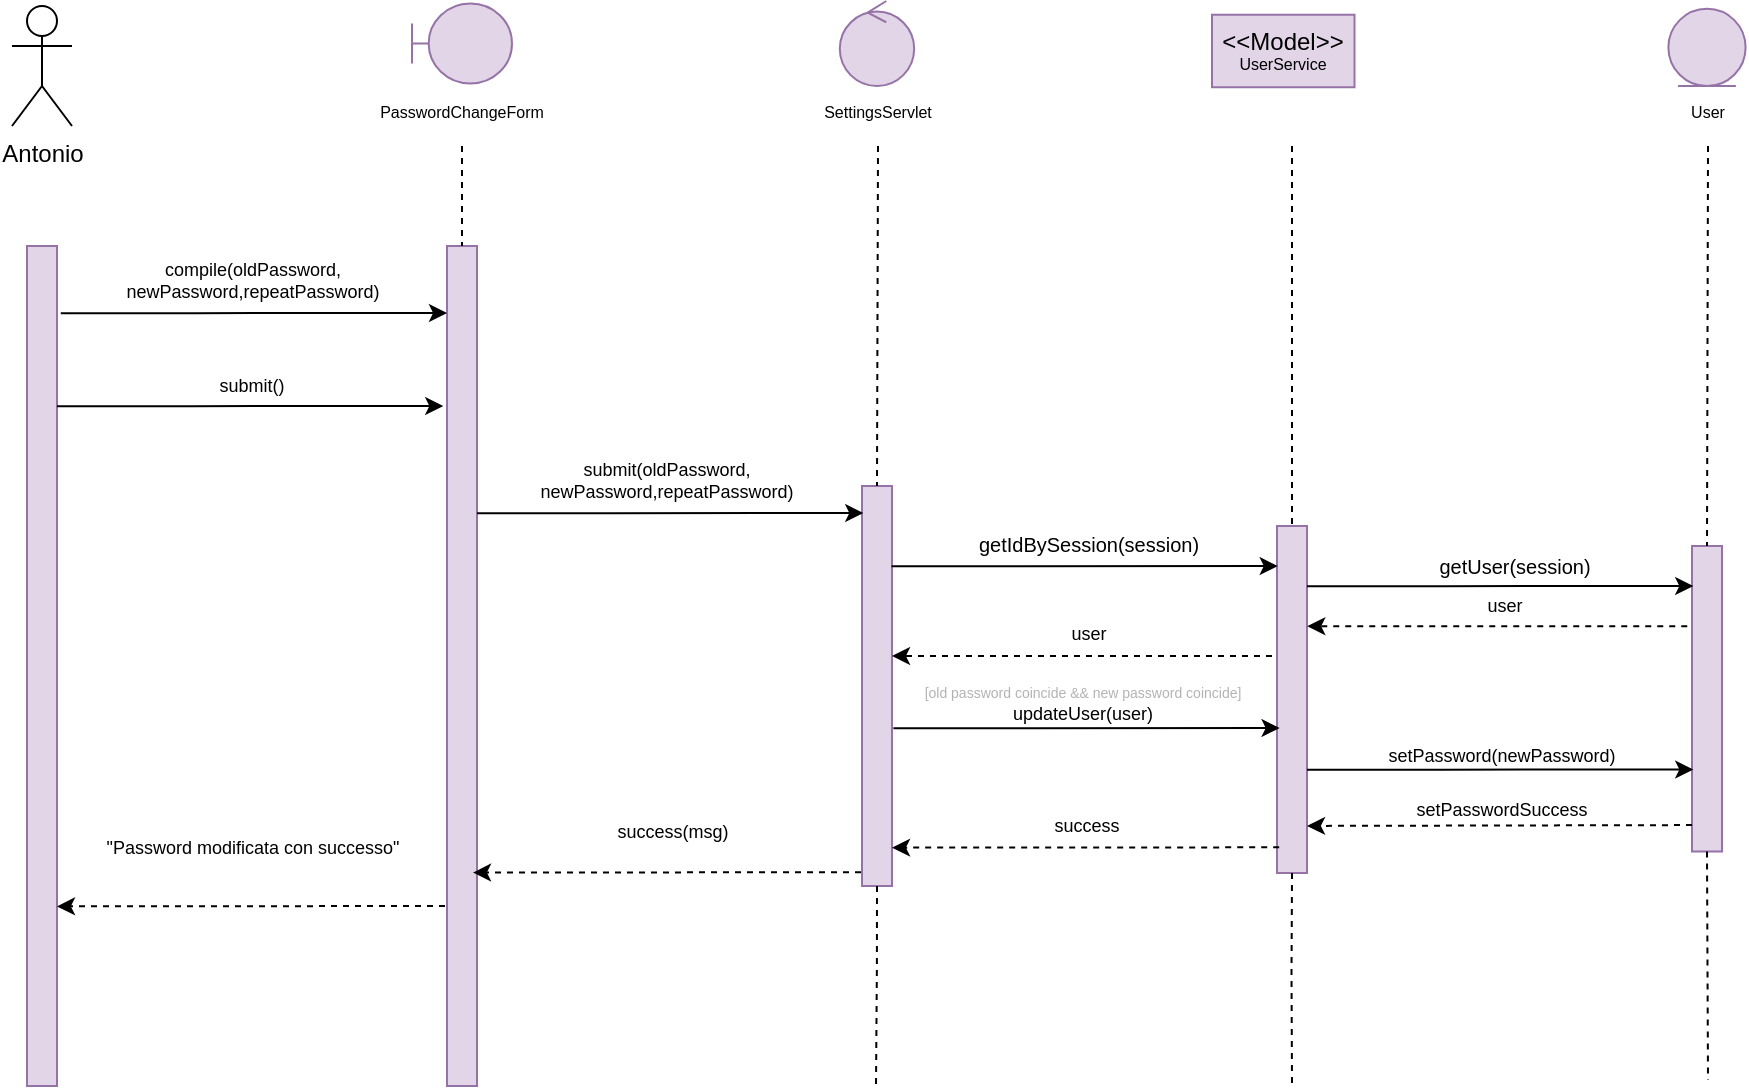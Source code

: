 <mxfile version="15.6.8" type="device"><diagram id="WpRlc5r96wPyT1yBFLWO" name="Page-1"><mxGraphModel dx="941" dy="491" grid="1" gridSize="10" guides="1" tooltips="1" connect="1" arrows="1" fold="1" page="1" pageScale="1" pageWidth="827" pageHeight="1169" math="0" shadow="0"><root><mxCell id="0"/><mxCell id="1" parent="0"/><mxCell id="WPhjHyZeCxfKg7nktDVD-367" value="Antonio" style="shape=umlActor;verticalLabelPosition=bottom;verticalAlign=top;html=1;outlineConnect=0;" vertex="1" parent="1"><mxGeometry x="460" y="550" width="30" height="60" as="geometry"/></mxCell><mxCell id="WPhjHyZeCxfKg7nktDVD-368" value="" style="rounded=0;whiteSpace=wrap;html=1;fillColor=#e1d5e7;strokeColor=#9673a6;" vertex="1" parent="1"><mxGeometry x="467.5" y="670" width="15" height="420" as="geometry"/></mxCell><mxCell id="WPhjHyZeCxfKg7nktDVD-369" value="" style="rounded=0;whiteSpace=wrap;html=1;fillColor=#e1d5e7;strokeColor=#9673a6;" vertex="1" parent="1"><mxGeometry x="677.5" y="670" width="15" height="420" as="geometry"/></mxCell><mxCell id="WPhjHyZeCxfKg7nktDVD-370" value="" style="endArrow=none;dashed=1;html=1;rounded=0;fontSize=8;entryX=0.5;entryY=0;entryDx=0;entryDy=0;exitX=0.5;exitY=1;exitDx=0;exitDy=0;" edge="1" parent="1" target="WPhjHyZeCxfKg7nktDVD-369"><mxGeometry width="50" height="50" relative="1" as="geometry"><mxPoint x="685.0" y="620" as="sourcePoint"/><mxPoint x="707.5" y="680" as="targetPoint"/></mxGeometry></mxCell><mxCell id="WPhjHyZeCxfKg7nktDVD-372" value="&lt;div&gt;PasswordChangeForm&lt;/div&gt;" style="text;html=1;strokeColor=none;fillColor=none;align=center;verticalAlign=middle;whiteSpace=wrap;rounded=0;fontSize=8;" vertex="1" parent="1"><mxGeometry x="670" y="595" width="30" height="15" as="geometry"/></mxCell><mxCell id="WPhjHyZeCxfKg7nktDVD-373" value="submit()" style="text;html=1;strokeColor=none;fillColor=none;align=center;verticalAlign=middle;whiteSpace=wrap;rounded=0;fontSize=9;" vertex="1" parent="1"><mxGeometry x="520" y="730" width="120" height="20" as="geometry"/></mxCell><mxCell id="WPhjHyZeCxfKg7nktDVD-375" value="SettingsServlet" style="text;html=1;strokeColor=none;fillColor=none;align=center;verticalAlign=middle;whiteSpace=wrap;rounded=0;fontSize=8;" vertex="1" parent="1"><mxGeometry x="877.5" y="595" width="30" height="15" as="geometry"/></mxCell><mxCell id="WPhjHyZeCxfKg7nktDVD-376" value="" style="rounded=0;whiteSpace=wrap;html=1;fillColor=#e1d5e7;strokeColor=#9673a6;" vertex="1" parent="1"><mxGeometry x="885" y="790" width="15" height="200" as="geometry"/></mxCell><mxCell id="WPhjHyZeCxfKg7nktDVD-377" value="" style="endArrow=none;dashed=1;html=1;rounded=0;fontSize=8;entryX=0.5;entryY=0;entryDx=0;entryDy=0;" edge="1" parent="1" target="WPhjHyZeCxfKg7nktDVD-376"><mxGeometry width="50" height="50" relative="1" as="geometry"><mxPoint x="893" y="620" as="sourcePoint"/><mxPoint x="937.5" y="693.5" as="targetPoint"/></mxGeometry></mxCell><mxCell id="WPhjHyZeCxfKg7nktDVD-379" value="&lt;div&gt;&lt;font style=&quot;font-size: 7px&quot; color=&quot;#B3B3B3&quot;&gt;[old password coincide &amp;amp;&amp;amp; new password coincide]&lt;/font&gt;&lt;/div&gt;&lt;div style=&quot;font-size: 9px&quot;&gt;&lt;font style=&quot;font-size: 9px&quot; color=&quot;#B3B3B3&quot;&gt;&lt;font style=&quot;font-size: 9px&quot; color=&quot;#000000&quot;&gt;updateUser(user)&lt;/font&gt;&lt;br&gt;&lt;/font&gt;&lt;/div&gt;" style="text;html=1;strokeColor=none;fillColor=none;align=center;verticalAlign=middle;whiteSpace=wrap;rounded=0;fontSize=10;" vertex="1" parent="1"><mxGeometry x="898.75" y="883.75" width="192.5" height="29" as="geometry"/></mxCell><mxCell id="WPhjHyZeCxfKg7nktDVD-380" value="" style="rounded=0;whiteSpace=wrap;html=1;fillColor=#e1d5e7;strokeColor=#9673a6;" vertex="1" parent="1"><mxGeometry x="1092.5" y="810" width="15" height="173.5" as="geometry"/></mxCell><mxCell id="WPhjHyZeCxfKg7nktDVD-381" value="" style="endArrow=none;dashed=1;html=1;rounded=0;fontSize=8;entryX=0.5;entryY=0;entryDx=0;entryDy=0;" edge="1" parent="1" target="WPhjHyZeCxfKg7nktDVD-380"><mxGeometry width="50" height="50" relative="1" as="geometry"><mxPoint x="1100" y="620" as="sourcePoint"/><mxPoint x="1122.5" y="718.5" as="targetPoint"/></mxGeometry></mxCell><mxCell id="WPhjHyZeCxfKg7nktDVD-383" value="&lt;font style=&quot;font-size: 9px&quot;&gt;setPassword(newPassword)&lt;/font&gt;" style="text;html=1;strokeColor=none;fillColor=none;align=center;verticalAlign=middle;whiteSpace=wrap;rounded=0;fontSize=9;" vertex="1" parent="1"><mxGeometry x="1110" y="920" width="190" height="9" as="geometry"/></mxCell><mxCell id="WPhjHyZeCxfKg7nktDVD-385" value="" style="rounded=0;whiteSpace=wrap;html=1;fillColor=#e1d5e7;strokeColor=#9673a6;" vertex="1" parent="1"><mxGeometry x="1300" y="820" width="15" height="152.75" as="geometry"/></mxCell><mxCell id="WPhjHyZeCxfKg7nktDVD-386" value="setPasswordSuccess" style="text;html=1;strokeColor=none;fillColor=none;align=center;verticalAlign=middle;whiteSpace=wrap;rounded=0;fontSize=9;" vertex="1" parent="1"><mxGeometry x="1145" y="943" width="120" height="17" as="geometry"/></mxCell><mxCell id="WPhjHyZeCxfKg7nktDVD-387" value="" style="endArrow=classic;html=1;rounded=0;dashed=1;fontSize=7;entryX=1;entryY=0.333;entryDx=0;entryDy=0;entryPerimeter=0;" edge="1" parent="1"><mxGeometry width="50" height="50" relative="1" as="geometry"><mxPoint x="1300" y="959.54" as="sourcePoint"/><mxPoint x="1107.5" y="959.96" as="targetPoint"/></mxGeometry></mxCell><mxCell id="WPhjHyZeCxfKg7nktDVD-388" value="" style="endArrow=none;dashed=1;html=1;rounded=0;fontSize=8;exitX=0.5;exitY=1;exitDx=0;exitDy=0;" edge="1" parent="1" source="WPhjHyZeCxfKg7nktDVD-385"><mxGeometry width="50" height="50" relative="1" as="geometry"><mxPoint x="1234.99" y="1026.25" as="sourcePoint"/><mxPoint x="1308" y="1087" as="targetPoint"/></mxGeometry></mxCell><mxCell id="WPhjHyZeCxfKg7nktDVD-389" value="" style="endArrow=none;dashed=1;html=1;rounded=0;fontSize=8;exitX=0.5;exitY=1;exitDx=0;exitDy=0;" edge="1" parent="1" source="WPhjHyZeCxfKg7nktDVD-380"><mxGeometry width="50" height="50" relative="1" as="geometry"><mxPoint x="1100.25" y="1003.5" as="sourcePoint"/><mxPoint x="1100" y="1090.0" as="targetPoint"/><Array as="points"><mxPoint x="1099.76" y="1033.5"/></Array></mxGeometry></mxCell><mxCell id="WPhjHyZeCxfKg7nktDVD-390" value="" style="endArrow=none;dashed=1;html=1;rounded=0;fontSize=8;exitX=0.5;exitY=1;exitDx=0;exitDy=0;" edge="1" parent="1" source="WPhjHyZeCxfKg7nktDVD-376"><mxGeometry width="50" height="50" relative="1" as="geometry"><mxPoint x="892.94" y="1000" as="sourcePoint"/><mxPoint x="892" y="1090.0" as="targetPoint"/><Array as="points"><mxPoint x="892.45" y="1030"/></Array></mxGeometry></mxCell><mxCell id="WPhjHyZeCxfKg7nktDVD-391" value="User" style="text;html=1;strokeColor=none;fillColor=none;align=center;verticalAlign=middle;whiteSpace=wrap;rounded=0;fontSize=8;" vertex="1" parent="1"><mxGeometry x="1292.5" y="595" width="30" height="15" as="geometry"/></mxCell><mxCell id="WPhjHyZeCxfKg7nktDVD-392" value="" style="endArrow=classic;html=1;rounded=0;exitX=1;exitY=0;exitDx=0;exitDy=0;entryX=-0.125;entryY=0.121;entryDx=0;entryDy=0;entryPerimeter=0;" edge="1" parent="1"><mxGeometry width="50" height="50" relative="1" as="geometry"><mxPoint x="482.5" y="750.07" as="sourcePoint"/><mxPoint x="675.625" y="750" as="targetPoint"/><Array as="points"><mxPoint x="530" y="750.07"/><mxPoint x="550" y="750.07"/></Array></mxGeometry></mxCell><mxCell id="WPhjHyZeCxfKg7nktDVD-393" value="" style="endArrow=classic;html=1;rounded=0;exitX=1;exitY=0;exitDx=0;exitDy=0;entryX=-0.125;entryY=0.121;entryDx=0;entryDy=0;entryPerimeter=0;" edge="1" parent="1"><mxGeometry width="50" height="50" relative="1" as="geometry"><mxPoint x="692.5" y="803.57" as="sourcePoint"/><mxPoint x="885.625" y="803.5" as="targetPoint"/><Array as="points"><mxPoint x="740" y="803.57"/><mxPoint x="760" y="803.57"/></Array></mxGeometry></mxCell><mxCell id="WPhjHyZeCxfKg7nktDVD-394" value="&lt;div style=&quot;font-size: 9px&quot;&gt;&lt;font style=&quot;font-size: 9px&quot;&gt;submit(oldPassword, newPassword,repeatPassword)&lt;/font&gt;&lt;/div&gt;" style="text;html=1;strokeColor=none;fillColor=none;align=center;verticalAlign=middle;whiteSpace=wrap;rounded=0;fontSize=9;" vertex="1" parent="1"><mxGeometry x="690" y="770" width="195" height="33.5" as="geometry"/></mxCell><mxCell id="WPhjHyZeCxfKg7nktDVD-395" value="" style="endArrow=classic;html=1;rounded=0;exitX=1;exitY=0;exitDx=0;exitDy=0;entryX=-0.125;entryY=0.121;entryDx=0;entryDy=0;entryPerimeter=0;" edge="1" parent="1"><mxGeometry width="50" height="50" relative="1" as="geometry"><mxPoint x="484.38" y="703.57" as="sourcePoint"/><mxPoint x="677.505" y="703.5" as="targetPoint"/><Array as="points"><mxPoint x="531.88" y="703.57"/><mxPoint x="551.88" y="703.57"/></Array></mxGeometry></mxCell><mxCell id="WPhjHyZeCxfKg7nktDVD-396" value="" style="endArrow=classic;html=1;rounded=0;dashed=1;fontSize=7;exitX=-0.047;exitY=0.97;exitDx=0;exitDy=0;exitPerimeter=0;" edge="1" parent="1"><mxGeometry width="50" height="50" relative="1" as="geometry"><mxPoint x="884.505" y="983.1" as="sourcePoint"/><mxPoint x="690.5" y="983.29" as="targetPoint"/></mxGeometry></mxCell><mxCell id="WPhjHyZeCxfKg7nktDVD-397" value="" style="endArrow=classic;html=1;rounded=0;exitX=1;exitY=0;exitDx=0;exitDy=0;entryX=-0.125;entryY=0.121;entryDx=0;entryDy=0;entryPerimeter=0;" edge="1" parent="1"><mxGeometry width="50" height="50" relative="1" as="geometry"><mxPoint x="899.75" y="830.07" as="sourcePoint"/><mxPoint x="1092.875" y="830" as="targetPoint"/><Array as="points"><mxPoint x="947.25" y="830.07"/><mxPoint x="967.25" y="830.07"/></Array></mxGeometry></mxCell><mxCell id="WPhjHyZeCxfKg7nktDVD-398" value="&lt;div style=&quot;font-size: 9px&quot;&gt;&lt;font style=&quot;font-size: 9px&quot;&gt;compile(oldPassword, newPassword,repeatPassword)&lt;/font&gt;&lt;/div&gt;" style="text;html=1;strokeColor=none;fillColor=none;align=center;verticalAlign=middle;whiteSpace=wrap;rounded=0;fontSize=9;" vertex="1" parent="1"><mxGeometry x="482.5" y="670" width="195" height="33.5" as="geometry"/></mxCell><mxCell id="WPhjHyZeCxfKg7nktDVD-399" value="success(msg)" style="text;html=1;strokeColor=none;fillColor=none;align=center;verticalAlign=middle;whiteSpace=wrap;rounded=0;fontSize=9;" vertex="1" parent="1"><mxGeometry x="692.5" y="946.5" width="195" height="33.5" as="geometry"/></mxCell><mxCell id="WPhjHyZeCxfKg7nktDVD-400" value="&quot;Password modificata con successo&quot;" style="text;html=1;strokeColor=none;fillColor=none;align=center;verticalAlign=middle;whiteSpace=wrap;rounded=0;fontSize=9;" vertex="1" parent="1"><mxGeometry x="482.5" y="954.05" width="195" height="33.5" as="geometry"/></mxCell><mxCell id="WPhjHyZeCxfKg7nktDVD-401" value="&lt;div&gt;success&lt;/div&gt;" style="text;html=1;strokeColor=none;fillColor=none;align=center;verticalAlign=middle;whiteSpace=wrap;rounded=0;fontSize=9;" vertex="1" parent="1"><mxGeometry x="899.75" y="943" width="195" height="33.5" as="geometry"/></mxCell><mxCell id="WPhjHyZeCxfKg7nktDVD-402" value="" style="endArrow=classic;html=1;rounded=0;dashed=1;fontSize=7;" edge="1" parent="1"><mxGeometry width="50" height="50" relative="1" as="geometry"><mxPoint x="1090" y="875" as="sourcePoint"/><mxPoint x="900" y="875" as="targetPoint"/></mxGeometry></mxCell><mxCell id="WPhjHyZeCxfKg7nktDVD-403" value="user" style="text;html=1;strokeColor=none;fillColor=none;align=center;verticalAlign=middle;whiteSpace=wrap;rounded=0;fontSize=9;" vertex="1" parent="1"><mxGeometry x="902.25" y="856.75" width="192.5" height="13.5" as="geometry"/></mxCell><mxCell id="WPhjHyZeCxfKg7nktDVD-404" value="" style="endArrow=classic;html=1;rounded=0;dashed=1;fontSize=7;exitX=0.073;exitY=0.293;exitDx=0;exitDy=0;exitPerimeter=0;" edge="1" parent="1"><mxGeometry width="50" height="50" relative="1" as="geometry"><mxPoint x="1093.595" y="970.665" as="sourcePoint"/><mxPoint x="900" y="970.82" as="targetPoint"/></mxGeometry></mxCell><mxCell id="WPhjHyZeCxfKg7nktDVD-405" value="getIdBySession(session)" style="text;html=1;strokeColor=none;fillColor=none;align=center;verticalAlign=middle;whiteSpace=wrap;rounded=0;fontSize=10;" vertex="1" parent="1"><mxGeometry x="902.25" y="813.75" width="192.5" height="10" as="geometry"/></mxCell><mxCell id="WPhjHyZeCxfKg7nktDVD-406" value="" style="endArrow=classic;html=1;rounded=0;exitX=1;exitY=0;exitDx=0;exitDy=0;entryX=-0.125;entryY=0.121;entryDx=0;entryDy=0;entryPerimeter=0;" edge="1" parent="1"><mxGeometry width="50" height="50" relative="1" as="geometry"><mxPoint x="900.69" y="911.07" as="sourcePoint"/><mxPoint x="1093.815" y="911" as="targetPoint"/><Array as="points"><mxPoint x="948.19" y="911.07"/><mxPoint x="968.19" y="911.07"/></Array></mxGeometry></mxCell><mxCell id="WPhjHyZeCxfKg7nktDVD-407" value="" style="endArrow=classic;html=1;rounded=0;exitX=1;exitY=0;exitDx=0;exitDy=0;entryX=-0.125;entryY=0.121;entryDx=0;entryDy=0;entryPerimeter=0;" edge="1" parent="1"><mxGeometry width="50" height="50" relative="1" as="geometry"><mxPoint x="1107.5" y="931.82" as="sourcePoint"/><mxPoint x="1300.625" y="931.75" as="targetPoint"/><Array as="points"><mxPoint x="1155" y="931.82"/><mxPoint x="1175" y="931.82"/></Array></mxGeometry></mxCell><mxCell id="WPhjHyZeCxfKg7nktDVD-408" value="" style="endArrow=classic;html=1;rounded=0;dashed=1;fontSize=7;exitX=-0.047;exitY=0.97;exitDx=0;exitDy=0;exitPerimeter=0;" edge="1" parent="1"><mxGeometry width="50" height="50" relative="1" as="geometry"><mxPoint x="676.505" y="1000" as="sourcePoint"/><mxPoint x="482.5" y="1000.19" as="targetPoint"/></mxGeometry></mxCell><mxCell id="WPhjHyZeCxfKg7nktDVD-409" value="" style="endArrow=none;dashed=1;html=1;rounded=0;fontSize=8;entryX=0.5;entryY=0;entryDx=0;entryDy=0;" edge="1" parent="1" target="WPhjHyZeCxfKg7nktDVD-385"><mxGeometry width="50" height="50" relative="1" as="geometry"><mxPoint x="1308" y="620" as="sourcePoint"/><mxPoint x="1308" y="820" as="targetPoint"/></mxGeometry></mxCell><mxCell id="WPhjHyZeCxfKg7nktDVD-410" value="" style="endArrow=classic;html=1;rounded=0;exitX=1;exitY=0;exitDx=0;exitDy=0;entryX=-0.125;entryY=0.121;entryDx=0;entryDy=0;entryPerimeter=0;" edge="1" parent="1"><mxGeometry width="50" height="50" relative="1" as="geometry"><mxPoint x="1107.5" y="840.07" as="sourcePoint"/><mxPoint x="1300.625" y="840" as="targetPoint"/><Array as="points"><mxPoint x="1155" y="840.07"/><mxPoint x="1175" y="840.07"/><mxPoint x="1237.75" y="840"/></Array></mxGeometry></mxCell><mxCell id="WPhjHyZeCxfKg7nktDVD-411" value="getUser(session)" style="text;html=1;strokeColor=none;fillColor=none;align=center;verticalAlign=middle;whiteSpace=wrap;rounded=0;fontSize=10;" vertex="1" parent="1"><mxGeometry x="1115" y="825" width="192.5" height="10" as="geometry"/></mxCell><mxCell id="WPhjHyZeCxfKg7nktDVD-412" value="" style="endArrow=classic;html=1;rounded=0;dashed=1;fontSize=7;" edge="1" parent="1"><mxGeometry width="50" height="50" relative="1" as="geometry"><mxPoint x="1297.63" y="860.1" as="sourcePoint"/><mxPoint x="1107.63" y="860.1" as="targetPoint"/></mxGeometry></mxCell><mxCell id="WPhjHyZeCxfKg7nktDVD-413" value="user" style="text;html=1;strokeColor=none;fillColor=none;align=center;verticalAlign=middle;whiteSpace=wrap;rounded=0;fontSize=9;" vertex="1" parent="1"><mxGeometry x="1110" y="843.25" width="192.5" height="13.5" as="geometry"/></mxCell><mxCell id="WPhjHyZeCxfKg7nktDVD-414" value="" style="shape=umlBoundary;whiteSpace=wrap;html=1;fillColor=#e1d5e7;strokeColor=#9673a6;" vertex="1" parent="1"><mxGeometry x="660" y="548.75" width="50" height="40" as="geometry"/></mxCell><mxCell id="WPhjHyZeCxfKg7nktDVD-415" value="" style="ellipse;shape=umlControl;whiteSpace=wrap;html=1;fillColor=#e1d5e7;strokeColor=#9673a6;" vertex="1" parent="1"><mxGeometry x="873.9" y="547.5" width="37.19" height="42.5" as="geometry"/></mxCell><mxCell id="WPhjHyZeCxfKg7nktDVD-416" value="&lt;div&gt;&amp;lt;&amp;lt;Model&amp;gt;&amp;gt;&lt;/div&gt;&lt;div style=&quot;font-size: 8px&quot;&gt;UserService&lt;br&gt;&lt;/div&gt;" style="rounded=0;whiteSpace=wrap;html=1;fillColor=#e1d5e7;strokeColor=#9673a6;" vertex="1" parent="1"><mxGeometry x="1060" y="554.37" width="71.25" height="36.25" as="geometry"/></mxCell><mxCell id="WPhjHyZeCxfKg7nktDVD-417" value="" style="ellipse;shape=umlEntity;whiteSpace=wrap;html=1;fontSize=8;fillColor=#e1d5e7;strokeColor=#9673a6;" vertex="1" parent="1"><mxGeometry x="1288.2" y="551.41" width="38.59" height="38.59" as="geometry"/></mxCell></root></mxGraphModel></diagram></mxfile>